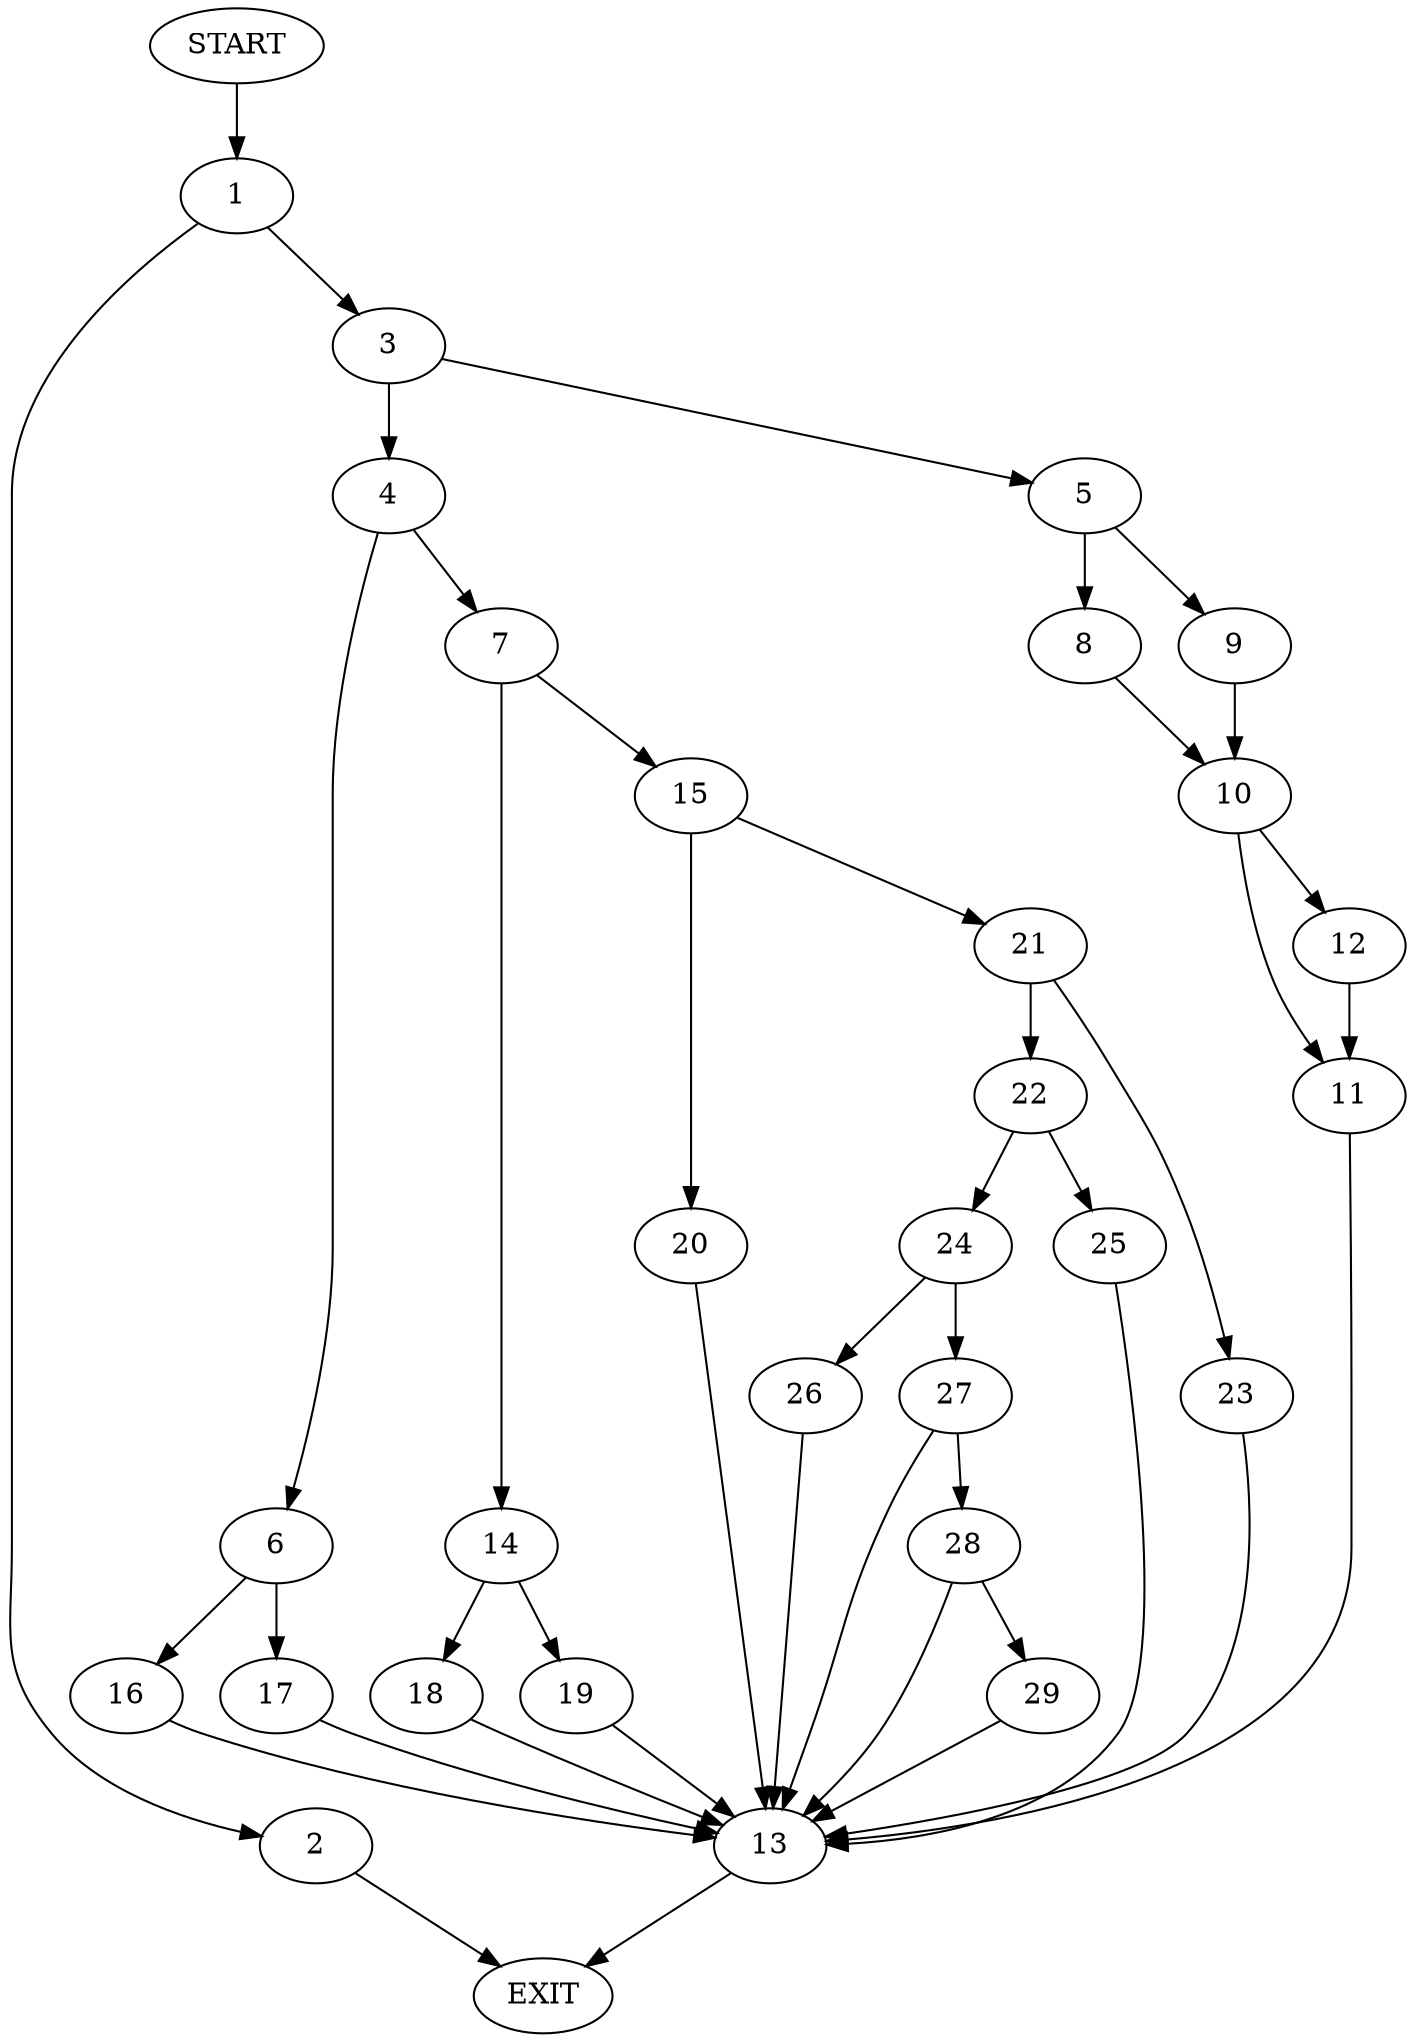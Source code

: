 digraph {
0 [label="START"]
30 [label="EXIT"]
0 -> 1
1 -> 2
1 -> 3
2 -> 30
3 -> 4
3 -> 5
4 -> 6
4 -> 7
5 -> 8
5 -> 9
8 -> 10
9 -> 10
10 -> 11
10 -> 12
12 -> 11
11 -> 13
13 -> 30
7 -> 14
7 -> 15
6 -> 16
6 -> 17
17 -> 13
16 -> 13
14 -> 18
14 -> 19
15 -> 20
15 -> 21
19 -> 13
18 -> 13
21 -> 22
21 -> 23
20 -> 13
22 -> 24
22 -> 25
23 -> 13
25 -> 13
24 -> 26
24 -> 27
27 -> 28
27 -> 13
26 -> 13
28 -> 29
28 -> 13
29 -> 13
}
